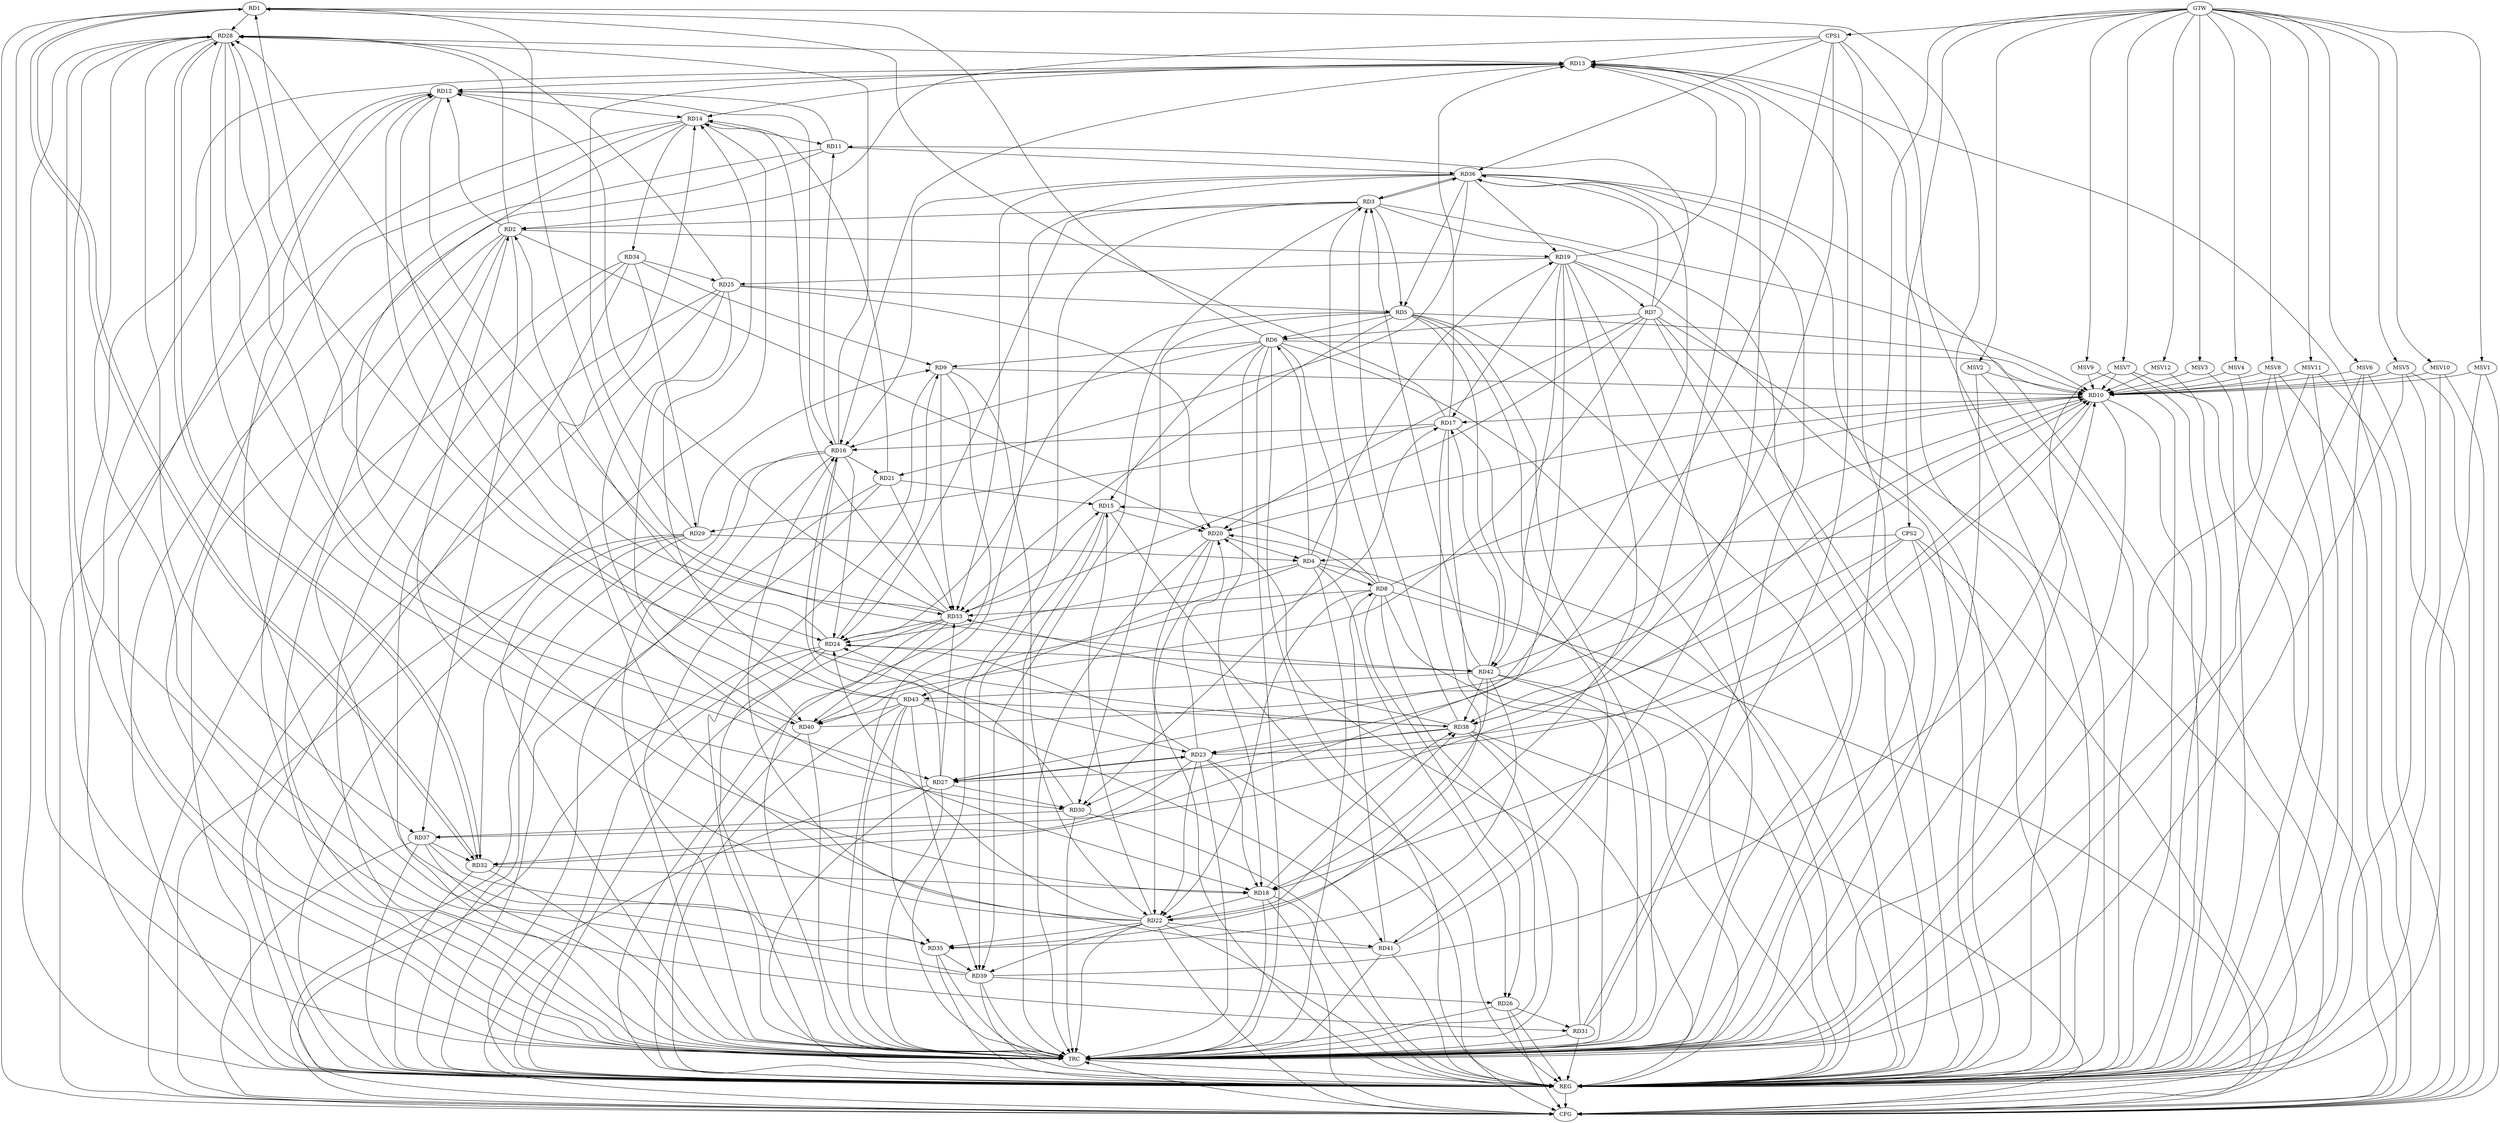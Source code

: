 strict digraph G {
  RD1 [ label="RD1" ];
  RD2 [ label="RD2" ];
  RD3 [ label="RD3" ];
  RD4 [ label="RD4" ];
  RD5 [ label="RD5" ];
  RD6 [ label="RD6" ];
  RD7 [ label="RD7" ];
  RD8 [ label="RD8" ];
  RD9 [ label="RD9" ];
  RD10 [ label="RD10" ];
  RD11 [ label="RD11" ];
  RD12 [ label="RD12" ];
  RD13 [ label="RD13" ];
  RD14 [ label="RD14" ];
  RD15 [ label="RD15" ];
  RD16 [ label="RD16" ];
  RD17 [ label="RD17" ];
  RD18 [ label="RD18" ];
  RD19 [ label="RD19" ];
  RD20 [ label="RD20" ];
  RD21 [ label="RD21" ];
  RD22 [ label="RD22" ];
  RD23 [ label="RD23" ];
  RD24 [ label="RD24" ];
  RD25 [ label="RD25" ];
  RD26 [ label="RD26" ];
  RD27 [ label="RD27" ];
  RD28 [ label="RD28" ];
  RD29 [ label="RD29" ];
  RD30 [ label="RD30" ];
  RD31 [ label="RD31" ];
  RD32 [ label="RD32" ];
  RD33 [ label="RD33" ];
  RD34 [ label="RD34" ];
  RD35 [ label="RD35" ];
  RD36 [ label="RD36" ];
  RD37 [ label="RD37" ];
  RD38 [ label="RD38" ];
  RD39 [ label="RD39" ];
  RD40 [ label="RD40" ];
  RD41 [ label="RD41" ];
  RD42 [ label="RD42" ];
  RD43 [ label="RD43" ];
  CPS1 [ label="CPS1" ];
  CPS2 [ label="CPS2" ];
  GTW [ label="GTW" ];
  REG [ label="REG" ];
  CFG [ label="CFG" ];
  TRC [ label="TRC" ];
  MSV1 [ label="MSV1" ];
  MSV2 [ label="MSV2" ];
  MSV3 [ label="MSV3" ];
  MSV4 [ label="MSV4" ];
  MSV5 [ label="MSV5" ];
  MSV6 [ label="MSV6" ];
  MSV7 [ label="MSV7" ];
  MSV8 [ label="MSV8" ];
  MSV9 [ label="MSV9" ];
  MSV10 [ label="MSV10" ];
  MSV11 [ label="MSV11" ];
  MSV12 [ label="MSV12" ];
  RD6 -> RD1;
  RD17 -> RD1;
  RD1 -> RD28;
  RD1 -> RD32;
  RD32 -> RD1;
  RD1 -> RD33;
  RD40 -> RD1;
  RD3 -> RD2;
  RD2 -> RD12;
  RD2 -> RD19;
  RD2 -> RD20;
  RD22 -> RD2;
  RD24 -> RD2;
  RD2 -> RD28;
  RD2 -> RD35;
  RD2 -> RD37;
  RD3 -> RD5;
  RD8 -> RD3;
  RD3 -> RD10;
  RD3 -> RD24;
  RD3 -> RD36;
  RD36 -> RD3;
  RD38 -> RD3;
  RD3 -> RD39;
  RD42 -> RD3;
  RD4 -> RD6;
  RD4 -> RD8;
  RD4 -> RD19;
  RD20 -> RD4;
  RD4 -> RD24;
  RD4 -> RD26;
  RD29 -> RD4;
  RD4 -> RD43;
  RD5 -> RD6;
  RD5 -> RD10;
  RD5 -> RD24;
  RD25 -> RD5;
  RD5 -> RD30;
  RD5 -> RD33;
  RD36 -> RD5;
  RD5 -> RD41;
  RD5 -> RD42;
  RD7 -> RD6;
  RD6 -> RD9;
  RD6 -> RD10;
  RD6 -> RD15;
  RD6 -> RD16;
  RD6 -> RD18;
  RD6 -> RD30;
  RD7 -> RD11;
  RD19 -> RD7;
  RD7 -> RD20;
  RD7 -> RD33;
  RD7 -> RD36;
  RD7 -> RD40;
  RD8 -> RD10;
  RD8 -> RD15;
  RD8 -> RD20;
  RD8 -> RD22;
  RD8 -> RD26;
  RD8 -> RD33;
  RD41 -> RD8;
  RD9 -> RD10;
  RD9 -> RD22;
  RD24 -> RD9;
  RD29 -> RD9;
  RD9 -> RD33;
  RD34 -> RD9;
  RD10 -> RD17;
  RD10 -> RD18;
  RD10 -> RD20;
  RD23 -> RD10;
  RD10 -> RD38;
  RD39 -> RD10;
  RD40 -> RD10;
  RD42 -> RD10;
  RD11 -> RD12;
  RD14 -> RD11;
  RD16 -> RD11;
  RD11 -> RD36;
  RD13 -> RD12;
  RD12 -> RD14;
  RD12 -> RD16;
  RD12 -> RD24;
  RD33 -> RD12;
  RD39 -> RD12;
  RD12 -> RD42;
  RD43 -> RD12;
  RD13 -> RD14;
  RD13 -> RD16;
  RD17 -> RD13;
  RD19 -> RD13;
  RD28 -> RD13;
  RD29 -> RD13;
  RD31 -> RD13;
  RD13 -> RD38;
  RD41 -> RD13;
  RD14 -> RD18;
  RD21 -> RD14;
  RD22 -> RD14;
  RD33 -> RD14;
  RD14 -> RD34;
  RD43 -> RD14;
  RD15 -> RD20;
  RD21 -> RD15;
  RD22 -> RD15;
  RD33 -> RD15;
  RD15 -> RD39;
  RD17 -> RD16;
  RD16 -> RD21;
  RD16 -> RD23;
  RD16 -> RD24;
  RD27 -> RD16;
  RD16 -> RD28;
  RD36 -> RD16;
  RD41 -> RD16;
  RD19 -> RD17;
  RD17 -> RD29;
  RD17 -> RD35;
  RD40 -> RD17;
  RD42 -> RD17;
  RD18 -> RD22;
  RD23 -> RD18;
  RD25 -> RD18;
  RD32 -> RD18;
  RD18 -> RD38;
  RD42 -> RD18;
  RD19 -> RD22;
  RD19 -> RD25;
  RD19 -> RD32;
  RD36 -> RD19;
  RD19 -> RD42;
  RD20 -> RD22;
  RD23 -> RD20;
  RD25 -> RD20;
  RD31 -> RD20;
  RD21 -> RD33;
  RD36 -> RD21;
  RD23 -> RD22;
  RD22 -> RD24;
  RD22 -> RD35;
  RD22 -> RD38;
  RD22 -> RD39;
  RD22 -> RD41;
  RD23 -> RD24;
  RD23 -> RD27;
  RD27 -> RD23;
  RD23 -> RD32;
  RD38 -> RD23;
  RD30 -> RD24;
  RD33 -> RD24;
  RD24 -> RD42;
  RD25 -> RD28;
  RD34 -> RD25;
  RD25 -> RD40;
  RD26 -> RD31;
  RD39 -> RD26;
  RD28 -> RD27;
  RD27 -> RD30;
  RD27 -> RD33;
  RD36 -> RD27;
  RD28 -> RD30;
  RD28 -> RD31;
  RD28 -> RD32;
  RD32 -> RD28;
  RD33 -> RD28;
  RD28 -> RD37;
  RD38 -> RD28;
  RD39 -> RD28;
  RD28 -> RD40;
  RD29 -> RD32;
  RD34 -> RD29;
  RD30 -> RD37;
  RD38 -> RD30;
  RD31 -> RD36;
  RD37 -> RD32;
  RD36 -> RD33;
  RD38 -> RD33;
  RD33 -> RD40;
  RD37 -> RD35;
  RD35 -> RD39;
  RD42 -> RD35;
  RD43 -> RD35;
  RD42 -> RD38;
  RD43 -> RD38;
  RD43 -> RD39;
  RD43 -> RD40;
  RD43 -> RD41;
  RD42 -> RD43;
  CPS1 -> RD2;
  CPS1 -> RD23;
  CPS1 -> RD13;
  CPS1 -> RD37;
  CPS1 -> RD36;
  CPS2 -> RD4;
  CPS2 -> RD38;
  CPS2 -> RD27;
  GTW -> CPS1;
  GTW -> CPS2;
  RD1 -> REG;
  RD2 -> REG;
  RD3 -> REG;
  RD4 -> REG;
  RD5 -> REG;
  RD6 -> REG;
  RD7 -> REG;
  RD8 -> REG;
  RD9 -> REG;
  RD10 -> REG;
  RD11 -> REG;
  RD12 -> REG;
  RD13 -> REG;
  RD14 -> REG;
  RD15 -> REG;
  RD16 -> REG;
  RD17 -> REG;
  RD18 -> REG;
  RD19 -> REG;
  RD20 -> REG;
  RD21 -> REG;
  RD22 -> REG;
  RD23 -> REG;
  RD24 -> REG;
  RD25 -> REG;
  RD26 -> REG;
  RD27 -> REG;
  RD28 -> REG;
  RD29 -> REG;
  RD30 -> REG;
  RD31 -> REG;
  RD32 -> REG;
  RD33 -> REG;
  RD34 -> REG;
  RD35 -> REG;
  RD36 -> REG;
  RD37 -> REG;
  RD38 -> REG;
  RD39 -> REG;
  RD40 -> REG;
  RD41 -> REG;
  RD42 -> REG;
  RD43 -> REG;
  CPS1 -> REG;
  CPS2 -> REG;
  RD26 -> CFG;
  RD27 -> CFG;
  CPS2 -> CFG;
  RD29 -> CFG;
  RD1 -> CFG;
  RD22 -> CFG;
  RD14 -> CFG;
  RD6 -> CFG;
  RD36 -> CFG;
  RD7 -> CFG;
  RD37 -> CFG;
  RD38 -> CFG;
  RD34 -> CFG;
  RD16 -> CFG;
  RD18 -> CFG;
  RD8 -> CFG;
  RD24 -> CFG;
  RD13 -> CFG;
  REG -> CFG;
  RD1 -> TRC;
  RD2 -> TRC;
  RD3 -> TRC;
  RD4 -> TRC;
  RD5 -> TRC;
  RD6 -> TRC;
  RD7 -> TRC;
  RD8 -> TRC;
  RD9 -> TRC;
  RD10 -> TRC;
  RD11 -> TRC;
  RD12 -> TRC;
  RD13 -> TRC;
  RD14 -> TRC;
  RD15 -> TRC;
  RD16 -> TRC;
  RD17 -> TRC;
  RD18 -> TRC;
  RD19 -> TRC;
  RD20 -> TRC;
  RD21 -> TRC;
  RD22 -> TRC;
  RD23 -> TRC;
  RD24 -> TRC;
  RD25 -> TRC;
  RD26 -> TRC;
  RD27 -> TRC;
  RD28 -> TRC;
  RD29 -> TRC;
  RD30 -> TRC;
  RD31 -> TRC;
  RD32 -> TRC;
  RD33 -> TRC;
  RD34 -> TRC;
  RD35 -> TRC;
  RD36 -> TRC;
  RD37 -> TRC;
  RD38 -> TRC;
  RD39 -> TRC;
  RD40 -> TRC;
  RD41 -> TRC;
  RD42 -> TRC;
  RD43 -> TRC;
  CPS1 -> TRC;
  CPS2 -> TRC;
  GTW -> TRC;
  CFG -> TRC;
  TRC -> REG;
  MSV1 -> RD10;
  MSV2 -> RD10;
  MSV3 -> RD10;
  MSV4 -> RD10;
  MSV5 -> RD10;
  GTW -> MSV1;
  MSV1 -> REG;
  MSV1 -> CFG;
  GTW -> MSV2;
  MSV2 -> REG;
  MSV2 -> TRC;
  GTW -> MSV3;
  MSV3 -> REG;
  GTW -> MSV4;
  MSV4 -> REG;
  GTW -> MSV5;
  MSV5 -> REG;
  MSV5 -> TRC;
  MSV5 -> CFG;
  MSV6 -> RD10;
  GTW -> MSV6;
  MSV6 -> REG;
  MSV6 -> TRC;
  MSV6 -> CFG;
  MSV7 -> RD10;
  GTW -> MSV7;
  MSV7 -> REG;
  MSV7 -> TRC;
  MSV7 -> CFG;
  MSV8 -> RD10;
  GTW -> MSV8;
  MSV8 -> REG;
  MSV8 -> TRC;
  MSV8 -> CFG;
  MSV9 -> RD10;
  MSV10 -> RD10;
  GTW -> MSV9;
  MSV9 -> REG;
  GTW -> MSV10;
  MSV10 -> REG;
  MSV10 -> CFG;
  MSV11 -> RD10;
  GTW -> MSV11;
  MSV11 -> REG;
  MSV11 -> TRC;
  MSV11 -> CFG;
  MSV12 -> RD10;
  GTW -> MSV12;
  MSV12 -> REG;
}
